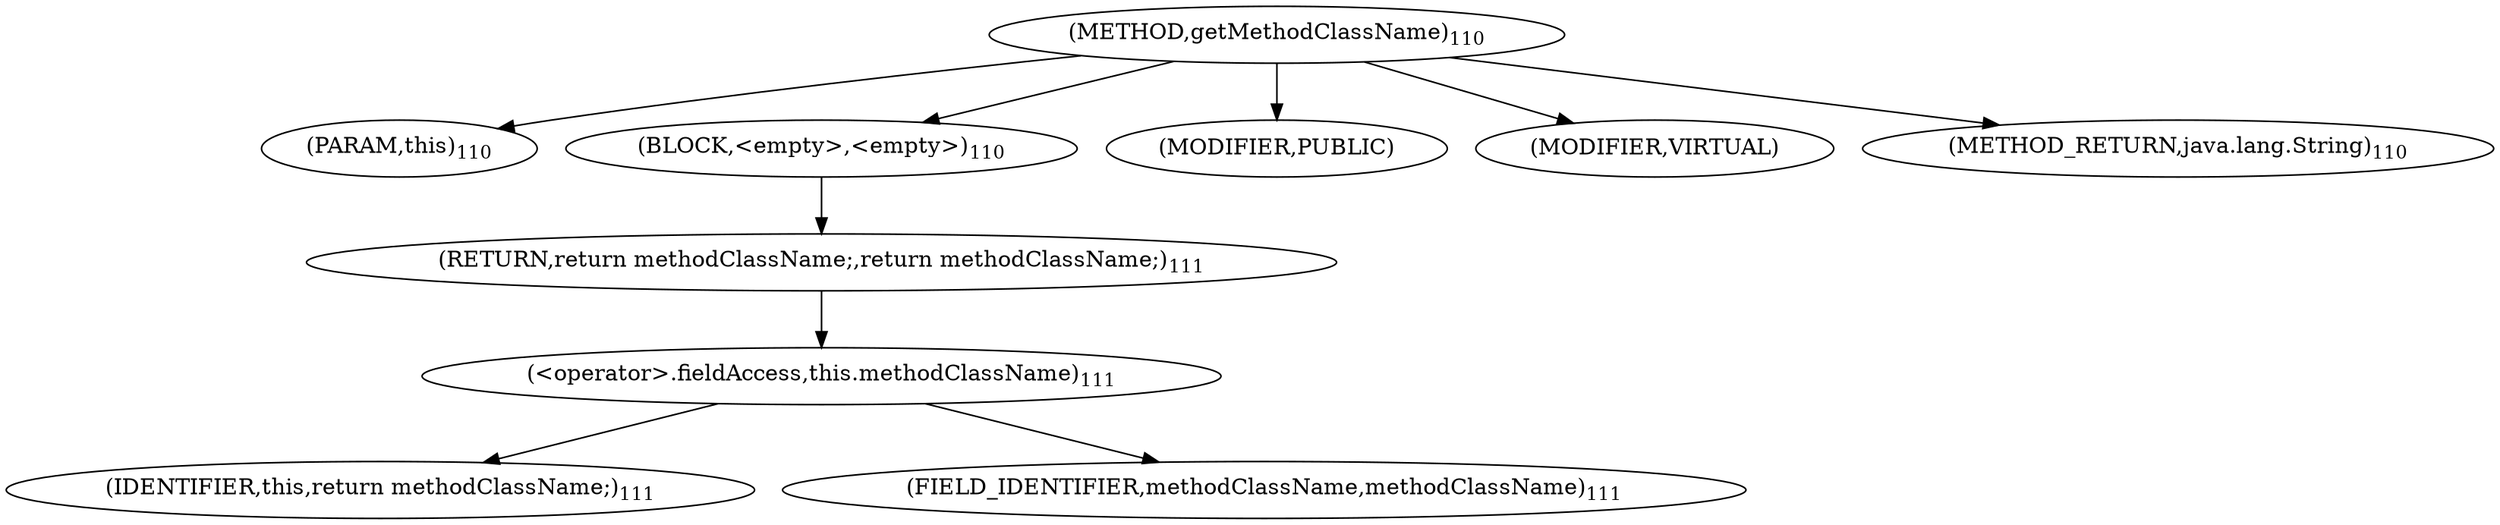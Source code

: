 digraph "getMethodClassName" {  
"151" [label = <(METHOD,getMethodClassName)<SUB>110</SUB>> ]
"152" [label = <(PARAM,this)<SUB>110</SUB>> ]
"153" [label = <(BLOCK,&lt;empty&gt;,&lt;empty&gt;)<SUB>110</SUB>> ]
"154" [label = <(RETURN,return methodClassName;,return methodClassName;)<SUB>111</SUB>> ]
"155" [label = <(&lt;operator&gt;.fieldAccess,this.methodClassName)<SUB>111</SUB>> ]
"156" [label = <(IDENTIFIER,this,return methodClassName;)<SUB>111</SUB>> ]
"157" [label = <(FIELD_IDENTIFIER,methodClassName,methodClassName)<SUB>111</SUB>> ]
"158" [label = <(MODIFIER,PUBLIC)> ]
"159" [label = <(MODIFIER,VIRTUAL)> ]
"160" [label = <(METHOD_RETURN,java.lang.String)<SUB>110</SUB>> ]
  "151" -> "152" 
  "151" -> "153" 
  "151" -> "158" 
  "151" -> "159" 
  "151" -> "160" 
  "153" -> "154" 
  "154" -> "155" 
  "155" -> "156" 
  "155" -> "157" 
}
